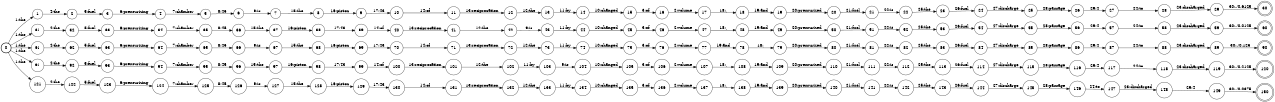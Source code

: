 digraph FST {
rankdir = LR;
size = "8.5,11";
label = "";
center = 1;
orientation = Portrait;
ranksep = "0.4";
nodesep = "0.25";
0 [label = "0", shape = circle, style = bold, fontsize = 14]
	0 -> 1 [label = "1:the", fontsize = 14];
	0 -> 31 [label = "1:the", fontsize = 14];
	0 -> 61 [label = "1:the", fontsize = 14];
	0 -> 91 [label = "1:the", fontsize = 14];
	0 -> 121 [label = "1:the", fontsize = 14];
1 [label = "1", shape = circle, style = solid, fontsize = 14]
	1 -> 2 [label = "4:the", fontsize = 14];
2 [label = "2", shape = circle, style = solid, fontsize = 14]
	2 -> 3 [label = "5:fuel", fontsize = 14];
3 [label = "3", shape = circle, style = solid, fontsize = 14]
	3 -> 4 [label = "6:pressurizing", fontsize = 14];
4 [label = "4", shape = circle, style = solid, fontsize = 14]
	4 -> 5 [label = "7:chamber", fontsize = 14];
5 [label = "5", shape = circle, style = solid, fontsize = 14]
	5 -> 6 [label = "8:45", fontsize = 14];
6 [label = "6", shape = circle, style = solid, fontsize = 14]
	6 -> 7 [label = "9:is", fontsize = 14];
7 [label = "7", shape = circle, style = solid, fontsize = 14]
	7 -> 8 [label = "15:the", fontsize = 14];
8 [label = "8", shape = circle, style = solid, fontsize = 14]
	8 -> 9 [label = "16:piston", fontsize = 14];
9 [label = "9", shape = circle, style = solid, fontsize = 14]
	9 -> 10 [label = "17:43", fontsize = 14];
10 [label = "10", shape = circle, style = solid, fontsize = 14]
	10 -> 11 [label = "14:of", fontsize = 14];
11 [label = "11", shape = circle, style = solid, fontsize = 14]
	11 -> 12 [label = "13:reciprocation", fontsize = 14];
12 [label = "12", shape = circle, style = solid, fontsize = 14]
	12 -> 13 [label = "12:the", fontsize = 14];
13 [label = "13", shape = circle, style = solid, fontsize = 14]
	13 -> 14 [label = "11:by", fontsize = 14];
14 [label = "14", shape = circle, style = solid, fontsize = 14]
	14 -> 15 [label = "10:changed", fontsize = 14];
15 [label = "15", shape = circle, style = solid, fontsize = 14]
	15 -> 16 [label = "3:of", fontsize = 14];
16 [label = "16", shape = circle, style = solid, fontsize = 14]
	16 -> 17 [label = "2:volume", fontsize = 14];
17 [label = "17", shape = circle, style = solid, fontsize = 14]
	17 -> 18 [label = "18:,", fontsize = 14];
18 [label = "18", shape = circle, style = solid, fontsize = 14]
	18 -> 19 [label = "19:and", fontsize = 14];
19 [label = "19", shape = circle, style = solid, fontsize = 14]
	19 -> 20 [label = "20:pressurized", fontsize = 14];
20 [label = "20", shape = circle, style = solid, fontsize = 14]
	20 -> 21 [label = "21:fuel", fontsize = 14];
21 [label = "21", shape = circle, style = solid, fontsize = 14]
	21 -> 22 [label = "22:is", fontsize = 14];
22 [label = "22", shape = circle, style = solid, fontsize = 14]
	22 -> 23 [label = "25:the", fontsize = 14];
23 [label = "23", shape = circle, style = solid, fontsize = 14]
	23 -> 24 [label = "26:fuel", fontsize = 14];
24 [label = "24", shape = circle, style = solid, fontsize = 14]
	24 -> 25 [label = "27:discharge", fontsize = 14];
25 [label = "25", shape = circle, style = solid, fontsize = 14]
	25 -> 26 [label = "28:passage", fontsize = 14];
26 [label = "26", shape = circle, style = solid, fontsize = 14]
	26 -> 27 [label = "29:4", fontsize = 14];
27 [label = "27", shape = circle, style = solid, fontsize = 14]
	27 -> 28 [label = "24:to", fontsize = 14];
28 [label = "28", shape = circle, style = solid, fontsize = 14]
	28 -> 29 [label = "23:discharged", fontsize = 14];
29 [label = "29", shape = circle, style = solid, fontsize = 14]
	29 -> 30 [label = "30:./0.6125", fontsize = 14];
30 [label = "30", shape = doublecircle, style = solid, fontsize = 14]
31 [label = "31", shape = circle, style = solid, fontsize = 14]
	31 -> 32 [label = "4:the", fontsize = 14];
32 [label = "32", shape = circle, style = solid, fontsize = 14]
	32 -> 33 [label = "5:fuel", fontsize = 14];
33 [label = "33", shape = circle, style = solid, fontsize = 14]
	33 -> 34 [label = "6:pressurizing", fontsize = 14];
34 [label = "34", shape = circle, style = solid, fontsize = 14]
	34 -> 35 [label = "7:chamber", fontsize = 14];
35 [label = "35", shape = circle, style = solid, fontsize = 14]
	35 -> 36 [label = "8:45", fontsize = 14];
36 [label = "36", shape = circle, style = solid, fontsize = 14]
	36 -> 37 [label = "15:the", fontsize = 14];
37 [label = "37", shape = circle, style = solid, fontsize = 14]
	37 -> 38 [label = "16:piston", fontsize = 14];
38 [label = "38", shape = circle, style = solid, fontsize = 14]
	38 -> 39 [label = "17:43", fontsize = 14];
39 [label = "39", shape = circle, style = solid, fontsize = 14]
	39 -> 40 [label = "14:of", fontsize = 14];
40 [label = "40", shape = circle, style = solid, fontsize = 14]
	40 -> 41 [label = "13:reciprocation", fontsize = 14];
41 [label = "41", shape = circle, style = solid, fontsize = 14]
	41 -> 42 [label = "12:the", fontsize = 14];
42 [label = "42", shape = circle, style = solid, fontsize = 14]
	42 -> 43 [label = "9:is", fontsize = 14];
43 [label = "43", shape = circle, style = solid, fontsize = 14]
	43 -> 44 [label = "11:by", fontsize = 14];
44 [label = "44", shape = circle, style = solid, fontsize = 14]
	44 -> 45 [label = "10:changed", fontsize = 14];
45 [label = "45", shape = circle, style = solid, fontsize = 14]
	45 -> 46 [label = "3:of", fontsize = 14];
46 [label = "46", shape = circle, style = solid, fontsize = 14]
	46 -> 47 [label = "2:volume", fontsize = 14];
47 [label = "47", shape = circle, style = solid, fontsize = 14]
	47 -> 48 [label = "18:,", fontsize = 14];
48 [label = "48", shape = circle, style = solid, fontsize = 14]
	48 -> 49 [label = "19:and", fontsize = 14];
49 [label = "49", shape = circle, style = solid, fontsize = 14]
	49 -> 50 [label = "20:pressurized", fontsize = 14];
50 [label = "50", shape = circle, style = solid, fontsize = 14]
	50 -> 51 [label = "21:fuel", fontsize = 14];
51 [label = "51", shape = circle, style = solid, fontsize = 14]
	51 -> 52 [label = "22:is", fontsize = 14];
52 [label = "52", shape = circle, style = solid, fontsize = 14]
	52 -> 53 [label = "25:the", fontsize = 14];
53 [label = "53", shape = circle, style = solid, fontsize = 14]
	53 -> 54 [label = "26:fuel", fontsize = 14];
54 [label = "54", shape = circle, style = solid, fontsize = 14]
	54 -> 55 [label = "27:discharge", fontsize = 14];
55 [label = "55", shape = circle, style = solid, fontsize = 14]
	55 -> 56 [label = "28:passage", fontsize = 14];
56 [label = "56", shape = circle, style = solid, fontsize = 14]
	56 -> 57 [label = "29:4", fontsize = 14];
57 [label = "57", shape = circle, style = solid, fontsize = 14]
	57 -> 58 [label = "24:to", fontsize = 14];
58 [label = "58", shape = circle, style = solid, fontsize = 14]
	58 -> 59 [label = "23:discharged", fontsize = 14];
59 [label = "59", shape = circle, style = solid, fontsize = 14]
	59 -> 60 [label = "30:./0.0125", fontsize = 14];
60 [label = "60", shape = doublecircle, style = solid, fontsize = 14]
61 [label = "61", shape = circle, style = solid, fontsize = 14]
	61 -> 62 [label = "4:the", fontsize = 14];
62 [label = "62", shape = circle, style = solid, fontsize = 14]
	62 -> 63 [label = "5:fuel", fontsize = 14];
63 [label = "63", shape = circle, style = solid, fontsize = 14]
	63 -> 64 [label = "6:pressurizing", fontsize = 14];
64 [label = "64", shape = circle, style = solid, fontsize = 14]
	64 -> 65 [label = "7:chamber", fontsize = 14];
65 [label = "65", shape = circle, style = solid, fontsize = 14]
	65 -> 66 [label = "8:45", fontsize = 14];
66 [label = "66", shape = circle, style = solid, fontsize = 14]
	66 -> 67 [label = "9:is", fontsize = 14];
67 [label = "67", shape = circle, style = solid, fontsize = 14]
	67 -> 68 [label = "15:the", fontsize = 14];
68 [label = "68", shape = circle, style = solid, fontsize = 14]
	68 -> 69 [label = "16:piston", fontsize = 14];
69 [label = "69", shape = circle, style = solid, fontsize = 14]
	69 -> 70 [label = "17:43", fontsize = 14];
70 [label = "70", shape = circle, style = solid, fontsize = 14]
	70 -> 71 [label = "14:of", fontsize = 14];
71 [label = "71", shape = circle, style = solid, fontsize = 14]
	71 -> 72 [label = "13:reciprocation", fontsize = 14];
72 [label = "72", shape = circle, style = solid, fontsize = 14]
	72 -> 73 [label = "12:the", fontsize = 14];
73 [label = "73", shape = circle, style = solid, fontsize = 14]
	73 -> 74 [label = "11:by", fontsize = 14];
74 [label = "74", shape = circle, style = solid, fontsize = 14]
	74 -> 75 [label = "10:changed", fontsize = 14];
75 [label = "75", shape = circle, style = solid, fontsize = 14]
	75 -> 76 [label = "3:of", fontsize = 14];
76 [label = "76", shape = circle, style = solid, fontsize = 14]
	76 -> 77 [label = "2:volume", fontsize = 14];
77 [label = "77", shape = circle, style = solid, fontsize = 14]
	77 -> 78 [label = "19:and", fontsize = 14];
78 [label = "78", shape = circle, style = solid, fontsize = 14]
	78 -> 79 [label = "18:,", fontsize = 14];
79 [label = "79", shape = circle, style = solid, fontsize = 14]
	79 -> 80 [label = "20:pressurized", fontsize = 14];
80 [label = "80", shape = circle, style = solid, fontsize = 14]
	80 -> 81 [label = "21:fuel", fontsize = 14];
81 [label = "81", shape = circle, style = solid, fontsize = 14]
	81 -> 82 [label = "22:is", fontsize = 14];
82 [label = "82", shape = circle, style = solid, fontsize = 14]
	82 -> 83 [label = "25:the", fontsize = 14];
83 [label = "83", shape = circle, style = solid, fontsize = 14]
	83 -> 84 [label = "26:fuel", fontsize = 14];
84 [label = "84", shape = circle, style = solid, fontsize = 14]
	84 -> 85 [label = "27:discharge", fontsize = 14];
85 [label = "85", shape = circle, style = solid, fontsize = 14]
	85 -> 86 [label = "28:passage", fontsize = 14];
86 [label = "86", shape = circle, style = solid, fontsize = 14]
	86 -> 87 [label = "29:4", fontsize = 14];
87 [label = "87", shape = circle, style = solid, fontsize = 14]
	87 -> 88 [label = "24:to", fontsize = 14];
88 [label = "88", shape = circle, style = solid, fontsize = 14]
	88 -> 89 [label = "23:discharged", fontsize = 14];
89 [label = "89", shape = circle, style = solid, fontsize = 14]
	89 -> 90 [label = "30:./0.125", fontsize = 14];
90 [label = "90", shape = doublecircle, style = solid, fontsize = 14]
91 [label = "91", shape = circle, style = solid, fontsize = 14]
	91 -> 92 [label = "4:the", fontsize = 14];
92 [label = "92", shape = circle, style = solid, fontsize = 14]
	92 -> 93 [label = "5:fuel", fontsize = 14];
93 [label = "93", shape = circle, style = solid, fontsize = 14]
	93 -> 94 [label = "6:pressurizing", fontsize = 14];
94 [label = "94", shape = circle, style = solid, fontsize = 14]
	94 -> 95 [label = "7:chamber", fontsize = 14];
95 [label = "95", shape = circle, style = solid, fontsize = 14]
	95 -> 96 [label = "8:45", fontsize = 14];
96 [label = "96", shape = circle, style = solid, fontsize = 14]
	96 -> 97 [label = "15:the", fontsize = 14];
97 [label = "97", shape = circle, style = solid, fontsize = 14]
	97 -> 98 [label = "16:piston", fontsize = 14];
98 [label = "98", shape = circle, style = solid, fontsize = 14]
	98 -> 99 [label = "17:43", fontsize = 14];
99 [label = "99", shape = circle, style = solid, fontsize = 14]
	99 -> 100 [label = "14:of", fontsize = 14];
100 [label = "100", shape = circle, style = solid, fontsize = 14]
	100 -> 101 [label = "13:reciprocation", fontsize = 14];
101 [label = "101", shape = circle, style = solid, fontsize = 14]
	101 -> 102 [label = "12:the", fontsize = 14];
102 [label = "102", shape = circle, style = solid, fontsize = 14]
	102 -> 103 [label = "11:by", fontsize = 14];
103 [label = "103", shape = circle, style = solid, fontsize = 14]
	103 -> 104 [label = "9:is", fontsize = 14];
104 [label = "104", shape = circle, style = solid, fontsize = 14]
	104 -> 105 [label = "10:changed", fontsize = 14];
105 [label = "105", shape = circle, style = solid, fontsize = 14]
	105 -> 106 [label = "3:of", fontsize = 14];
106 [label = "106", shape = circle, style = solid, fontsize = 14]
	106 -> 107 [label = "2:volume", fontsize = 14];
107 [label = "107", shape = circle, style = solid, fontsize = 14]
	107 -> 108 [label = "18:,", fontsize = 14];
108 [label = "108", shape = circle, style = solid, fontsize = 14]
	108 -> 109 [label = "19:and", fontsize = 14];
109 [label = "109", shape = circle, style = solid, fontsize = 14]
	109 -> 110 [label = "20:pressurized", fontsize = 14];
110 [label = "110", shape = circle, style = solid, fontsize = 14]
	110 -> 111 [label = "21:fuel", fontsize = 14];
111 [label = "111", shape = circle, style = solid, fontsize = 14]
	111 -> 112 [label = "22:is", fontsize = 14];
112 [label = "112", shape = circle, style = solid, fontsize = 14]
	112 -> 113 [label = "25:the", fontsize = 14];
113 [label = "113", shape = circle, style = solid, fontsize = 14]
	113 -> 114 [label = "26:fuel", fontsize = 14];
114 [label = "114", shape = circle, style = solid, fontsize = 14]
	114 -> 115 [label = "27:discharge", fontsize = 14];
115 [label = "115", shape = circle, style = solid, fontsize = 14]
	115 -> 116 [label = "28:passage", fontsize = 14];
116 [label = "116", shape = circle, style = solid, fontsize = 14]
	116 -> 117 [label = "29:4", fontsize = 14];
117 [label = "117", shape = circle, style = solid, fontsize = 14]
	117 -> 118 [label = "24:to", fontsize = 14];
118 [label = "118", shape = circle, style = solid, fontsize = 14]
	118 -> 119 [label = "23:discharged", fontsize = 14];
119 [label = "119", shape = circle, style = solid, fontsize = 14]
	119 -> 120 [label = "30:./0.2125", fontsize = 14];
120 [label = "120", shape = doublecircle, style = solid, fontsize = 14]
121 [label = "121", shape = circle, style = solid, fontsize = 14]
	121 -> 122 [label = "4:the", fontsize = 14];
122 [label = "122", shape = circle, style = solid, fontsize = 14]
	122 -> 123 [label = "5:fuel", fontsize = 14];
123 [label = "123", shape = circle, style = solid, fontsize = 14]
	123 -> 124 [label = "6:pressurizing", fontsize = 14];
124 [label = "124", shape = circle, style = solid, fontsize = 14]
	124 -> 125 [label = "7:chamber", fontsize = 14];
125 [label = "125", shape = circle, style = solid, fontsize = 14]
	125 -> 126 [label = "8:45", fontsize = 14];
126 [label = "126", shape = circle, style = solid, fontsize = 14]
	126 -> 127 [label = "9:is", fontsize = 14];
127 [label = "127", shape = circle, style = solid, fontsize = 14]
	127 -> 128 [label = "15:the", fontsize = 14];
128 [label = "128", shape = circle, style = solid, fontsize = 14]
	128 -> 129 [label = "16:piston", fontsize = 14];
129 [label = "129", shape = circle, style = solid, fontsize = 14]
	129 -> 130 [label = "17:43", fontsize = 14];
130 [label = "130", shape = circle, style = solid, fontsize = 14]
	130 -> 131 [label = "14:of", fontsize = 14];
131 [label = "131", shape = circle, style = solid, fontsize = 14]
	131 -> 132 [label = "13:reciprocation", fontsize = 14];
132 [label = "132", shape = circle, style = solid, fontsize = 14]
	132 -> 133 [label = "12:the", fontsize = 14];
133 [label = "133", shape = circle, style = solid, fontsize = 14]
	133 -> 134 [label = "11:by", fontsize = 14];
134 [label = "134", shape = circle, style = solid, fontsize = 14]
	134 -> 135 [label = "10:changed", fontsize = 14];
135 [label = "135", shape = circle, style = solid, fontsize = 14]
	135 -> 136 [label = "3:of", fontsize = 14];
136 [label = "136", shape = circle, style = solid, fontsize = 14]
	136 -> 137 [label = "2:volume", fontsize = 14];
137 [label = "137", shape = circle, style = solid, fontsize = 14]
	137 -> 138 [label = "18:,", fontsize = 14];
138 [label = "138", shape = circle, style = solid, fontsize = 14]
	138 -> 139 [label = "19:and", fontsize = 14];
139 [label = "139", shape = circle, style = solid, fontsize = 14]
	139 -> 140 [label = "20:pressurized", fontsize = 14];
140 [label = "140", shape = circle, style = solid, fontsize = 14]
	140 -> 141 [label = "21:fuel", fontsize = 14];
141 [label = "141", shape = circle, style = solid, fontsize = 14]
	141 -> 142 [label = "22:is", fontsize = 14];
142 [label = "142", shape = circle, style = solid, fontsize = 14]
	142 -> 143 [label = "25:the", fontsize = 14];
143 [label = "143", shape = circle, style = solid, fontsize = 14]
	143 -> 144 [label = "26:fuel", fontsize = 14];
144 [label = "144", shape = circle, style = solid, fontsize = 14]
	144 -> 145 [label = "27:discharge", fontsize = 14];
145 [label = "145", shape = circle, style = solid, fontsize = 14]
	145 -> 146 [label = "28:passage", fontsize = 14];
146 [label = "146", shape = circle, style = solid, fontsize = 14]
	146 -> 147 [label = "24:to", fontsize = 14];
147 [label = "147", shape = circle, style = solid, fontsize = 14]
	147 -> 148 [label = "23:discharged", fontsize = 14];
148 [label = "148", shape = circle, style = solid, fontsize = 14]
	148 -> 149 [label = "29:4", fontsize = 14];
149 [label = "149", shape = circle, style = solid, fontsize = 14]
	149 -> 150 [label = "30:./0.0375", fontsize = 14];
150 [label = "150", shape = doublecircle, style = solid, fontsize = 14]
}

